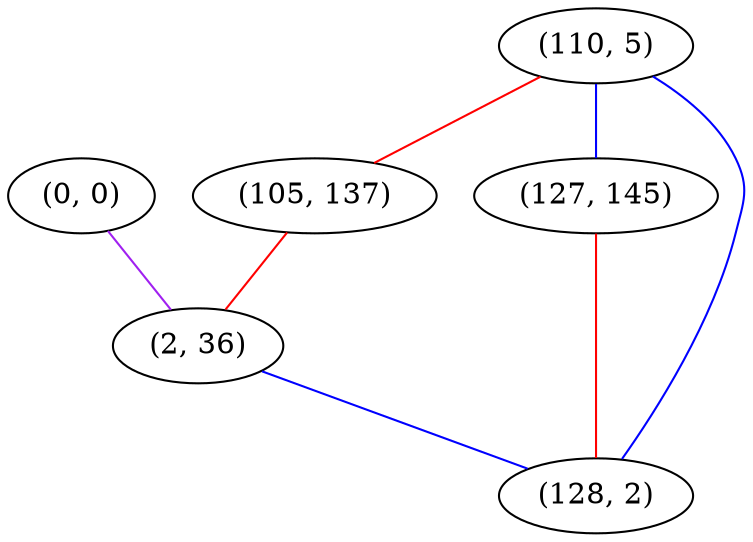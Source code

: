 graph "" {
"(0, 0)";
"(110, 5)";
"(105, 137)";
"(127, 145)";
"(2, 36)";
"(128, 2)";
"(0, 0)" -- "(2, 36)"  [color=purple, key=0, weight=4];
"(110, 5)" -- "(127, 145)"  [color=blue, key=0, weight=3];
"(110, 5)" -- "(105, 137)"  [color=red, key=0, weight=1];
"(110, 5)" -- "(128, 2)"  [color=blue, key=0, weight=3];
"(105, 137)" -- "(2, 36)"  [color=red, key=0, weight=1];
"(127, 145)" -- "(128, 2)"  [color=red, key=0, weight=1];
"(2, 36)" -- "(128, 2)"  [color=blue, key=0, weight=3];
}
